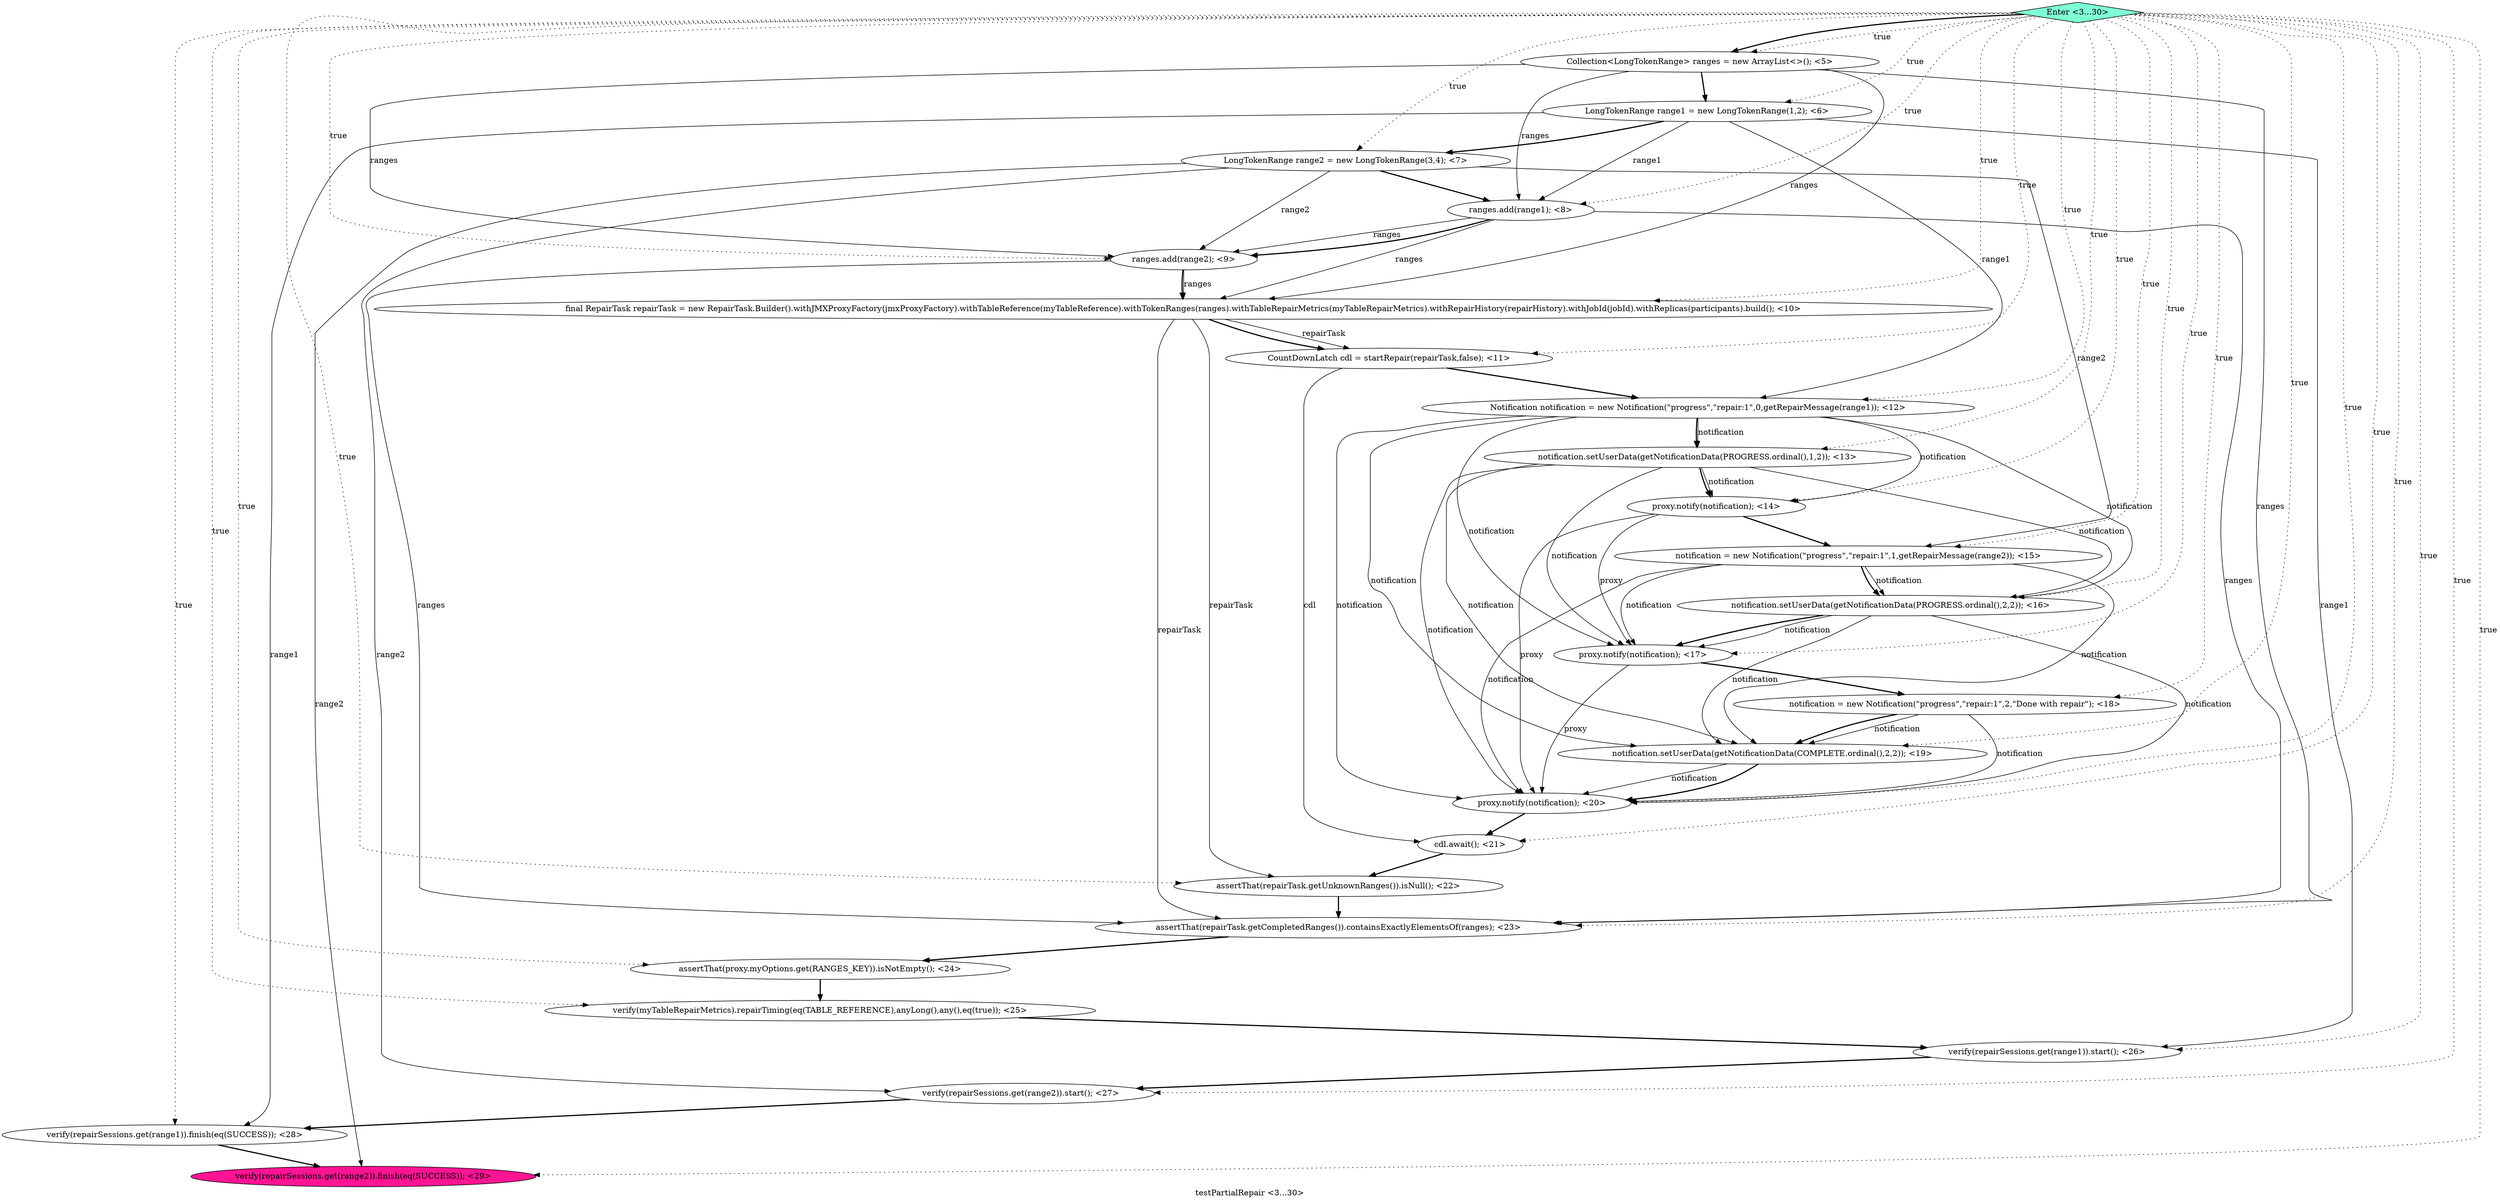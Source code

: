 digraph PDG {
label = "testPartialRepair <3...30>";
0.11 [style = filled, label = "notification.setUserData(getNotificationData(PROGRESS.ordinal(),2,2)); <16>", fillcolor = white, shape = ellipse];
0.12 [style = filled, label = "proxy.notify(notification); <17>", fillcolor = white, shape = ellipse];
0.19 [style = filled, label = "assertThat(proxy.myOptions.get(RANGES_KEY)).isNotEmpty(); <24>", fillcolor = white, shape = ellipse];
0.2 [style = filled, label = "LongTokenRange range2 = new LongTokenRange(3,4); <7>", fillcolor = white, shape = ellipse];
0.15 [style = filled, label = "proxy.notify(notification); <20>", fillcolor = white, shape = ellipse];
0.17 [style = filled, label = "assertThat(repairTask.getUnknownRanges()).isNull(); <22>", fillcolor = white, shape = ellipse];
0.0 [style = filled, label = "Collection<LongTokenRange> ranges = new ArrayList<>(); <5>", fillcolor = white, shape = ellipse];
0.3 [style = filled, label = "ranges.add(range1); <8>", fillcolor = white, shape = ellipse];
0.4 [style = filled, label = "ranges.add(range2); <9>", fillcolor = white, shape = ellipse];
0.23 [style = filled, label = "verify(repairSessions.get(range1)).finish(eq(SUCCESS)); <28>", fillcolor = white, shape = ellipse];
0.10 [style = filled, label = "notification = new Notification(\"progress\",\"repair:1\",1,getRepairMessage(range2)); <15>", fillcolor = white, shape = ellipse];
0.25 [style = filled, label = "Enter <3...30>", fillcolor = aquamarine, shape = diamond];
0.22 [style = filled, label = "verify(repairSessions.get(range2)).start(); <27>", fillcolor = white, shape = ellipse];
0.24 [style = filled, label = "verify(repairSessions.get(range2)).finish(eq(SUCCESS)); <29>", fillcolor = deeppink, shape = ellipse];
0.9 [style = filled, label = "proxy.notify(notification); <14>", fillcolor = white, shape = ellipse];
0.5 [style = filled, label = "final RepairTask repairTask = new RepairTask.Builder().withJMXProxyFactory(jmxProxyFactory).withTableReference(myTableReference).withTokenRanges(ranges).withTableRepairMetrics(myTableRepairMetrics).withRepairHistory(repairHistory).withJobId(jobId).withReplicas(participants).build(); <10>", fillcolor = white, shape = ellipse];
0.6 [style = filled, label = "CountDownLatch cdl = startRepair(repairTask,false); <11>", fillcolor = white, shape = ellipse];
0.21 [style = filled, label = "verify(repairSessions.get(range1)).start(); <26>", fillcolor = white, shape = ellipse];
0.7 [style = filled, label = "Notification notification = new Notification(\"progress\",\"repair:1\",0,getRepairMessage(range1)); <12>", fillcolor = white, shape = ellipse];
0.8 [style = filled, label = "notification.setUserData(getNotificationData(PROGRESS.ordinal(),1,2)); <13>", fillcolor = white, shape = ellipse];
0.16 [style = filled, label = "cdl.await(); <21>", fillcolor = white, shape = ellipse];
0.18 [style = filled, label = "assertThat(repairTask.getCompletedRanges()).containsExactlyElementsOf(ranges); <23>", fillcolor = white, shape = ellipse];
0.20 [style = filled, label = "verify(myTableRepairMetrics).repairTiming(eq(TABLE_REFERENCE),anyLong(),any(),eq(true)); <25>", fillcolor = white, shape = ellipse];
0.14 [style = filled, label = "notification.setUserData(getNotificationData(COMPLETE.ordinal(),2,2)); <19>", fillcolor = white, shape = ellipse];
0.1 [style = filled, label = "LongTokenRange range1 = new LongTokenRange(1,2); <6>", fillcolor = white, shape = ellipse];
0.13 [style = filled, label = "notification = new Notification(\"progress\",\"repair:1\",2,\"Done with repair\"); <18>", fillcolor = white, shape = ellipse];
0.0 -> 0.1 [style = bold, label=""];
0.0 -> 0.3 [style = solid, label="ranges"];
0.0 -> 0.4 [style = solid, label="ranges"];
0.0 -> 0.5 [style = solid, label="ranges"];
0.0 -> 0.18 [style = solid, label="ranges"];
0.1 -> 0.2 [style = bold, label=""];
0.1 -> 0.3 [style = solid, label="range1"];
0.1 -> 0.7 [style = solid, label="range1"];
0.1 -> 0.21 [style = solid, label="range1"];
0.1 -> 0.23 [style = solid, label="range1"];
0.2 -> 0.3 [style = bold, label=""];
0.2 -> 0.4 [style = solid, label="range2"];
0.2 -> 0.10 [style = solid, label="range2"];
0.2 -> 0.22 [style = solid, label="range2"];
0.2 -> 0.24 [style = solid, label="range2"];
0.3 -> 0.4 [style = solid, label="ranges"];
0.3 -> 0.4 [style = bold, label=""];
0.3 -> 0.5 [style = solid, label="ranges"];
0.3 -> 0.18 [style = solid, label="ranges"];
0.4 -> 0.5 [style = solid, label="ranges"];
0.4 -> 0.5 [style = bold, label=""];
0.4 -> 0.18 [style = solid, label="ranges"];
0.5 -> 0.6 [style = solid, label="repairTask"];
0.5 -> 0.6 [style = bold, label=""];
0.5 -> 0.17 [style = solid, label="repairTask"];
0.5 -> 0.18 [style = solid, label="repairTask"];
0.6 -> 0.7 [style = bold, label=""];
0.6 -> 0.16 [style = solid, label="cdl"];
0.7 -> 0.8 [style = solid, label="notification"];
0.7 -> 0.8 [style = bold, label=""];
0.7 -> 0.9 [style = solid, label="notification"];
0.7 -> 0.11 [style = solid, label="notification"];
0.7 -> 0.12 [style = solid, label="notification"];
0.7 -> 0.14 [style = solid, label="notification"];
0.7 -> 0.15 [style = solid, label="notification"];
0.8 -> 0.9 [style = solid, label="notification"];
0.8 -> 0.9 [style = bold, label=""];
0.8 -> 0.11 [style = solid, label="notification"];
0.8 -> 0.12 [style = solid, label="notification"];
0.8 -> 0.14 [style = solid, label="notification"];
0.8 -> 0.15 [style = solid, label="notification"];
0.9 -> 0.10 [style = bold, label=""];
0.9 -> 0.12 [style = solid, label="proxy"];
0.9 -> 0.15 [style = solid, label="proxy"];
0.10 -> 0.11 [style = solid, label="notification"];
0.10 -> 0.11 [style = bold, label=""];
0.10 -> 0.12 [style = solid, label="notification"];
0.10 -> 0.14 [style = solid, label="notification"];
0.10 -> 0.15 [style = solid, label="notification"];
0.11 -> 0.12 [style = solid, label="notification"];
0.11 -> 0.12 [style = bold, label=""];
0.11 -> 0.14 [style = solid, label="notification"];
0.11 -> 0.15 [style = solid, label="notification"];
0.12 -> 0.13 [style = bold, label=""];
0.12 -> 0.15 [style = solid, label="proxy"];
0.13 -> 0.14 [style = solid, label="notification"];
0.13 -> 0.14 [style = bold, label=""];
0.13 -> 0.15 [style = solid, label="notification"];
0.14 -> 0.15 [style = solid, label="notification"];
0.14 -> 0.15 [style = bold, label=""];
0.15 -> 0.16 [style = bold, label=""];
0.16 -> 0.17 [style = bold, label=""];
0.17 -> 0.18 [style = bold, label=""];
0.18 -> 0.19 [style = bold, label=""];
0.19 -> 0.20 [style = bold, label=""];
0.20 -> 0.21 [style = bold, label=""];
0.21 -> 0.22 [style = bold, label=""];
0.22 -> 0.23 [style = bold, label=""];
0.23 -> 0.24 [style = bold, label=""];
0.25 -> 0.0 [style = dotted, label="true"];
0.25 -> 0.0 [style = bold, label=""];
0.25 -> 0.1 [style = dotted, label="true"];
0.25 -> 0.2 [style = dotted, label="true"];
0.25 -> 0.3 [style = dotted, label="true"];
0.25 -> 0.4 [style = dotted, label="true"];
0.25 -> 0.5 [style = dotted, label="true"];
0.25 -> 0.6 [style = dotted, label="true"];
0.25 -> 0.7 [style = dotted, label="true"];
0.25 -> 0.8 [style = dotted, label="true"];
0.25 -> 0.9 [style = dotted, label="true"];
0.25 -> 0.10 [style = dotted, label="true"];
0.25 -> 0.11 [style = dotted, label="true"];
0.25 -> 0.12 [style = dotted, label="true"];
0.25 -> 0.13 [style = dotted, label="true"];
0.25 -> 0.14 [style = dotted, label="true"];
0.25 -> 0.15 [style = dotted, label="true"];
0.25 -> 0.16 [style = dotted, label="true"];
0.25 -> 0.17 [style = dotted, label="true"];
0.25 -> 0.18 [style = dotted, label="true"];
0.25 -> 0.19 [style = dotted, label="true"];
0.25 -> 0.20 [style = dotted, label="true"];
0.25 -> 0.21 [style = dotted, label="true"];
0.25 -> 0.22 [style = dotted, label="true"];
0.25 -> 0.23 [style = dotted, label="true"];
0.25 -> 0.24 [style = dotted, label="true"];
}
